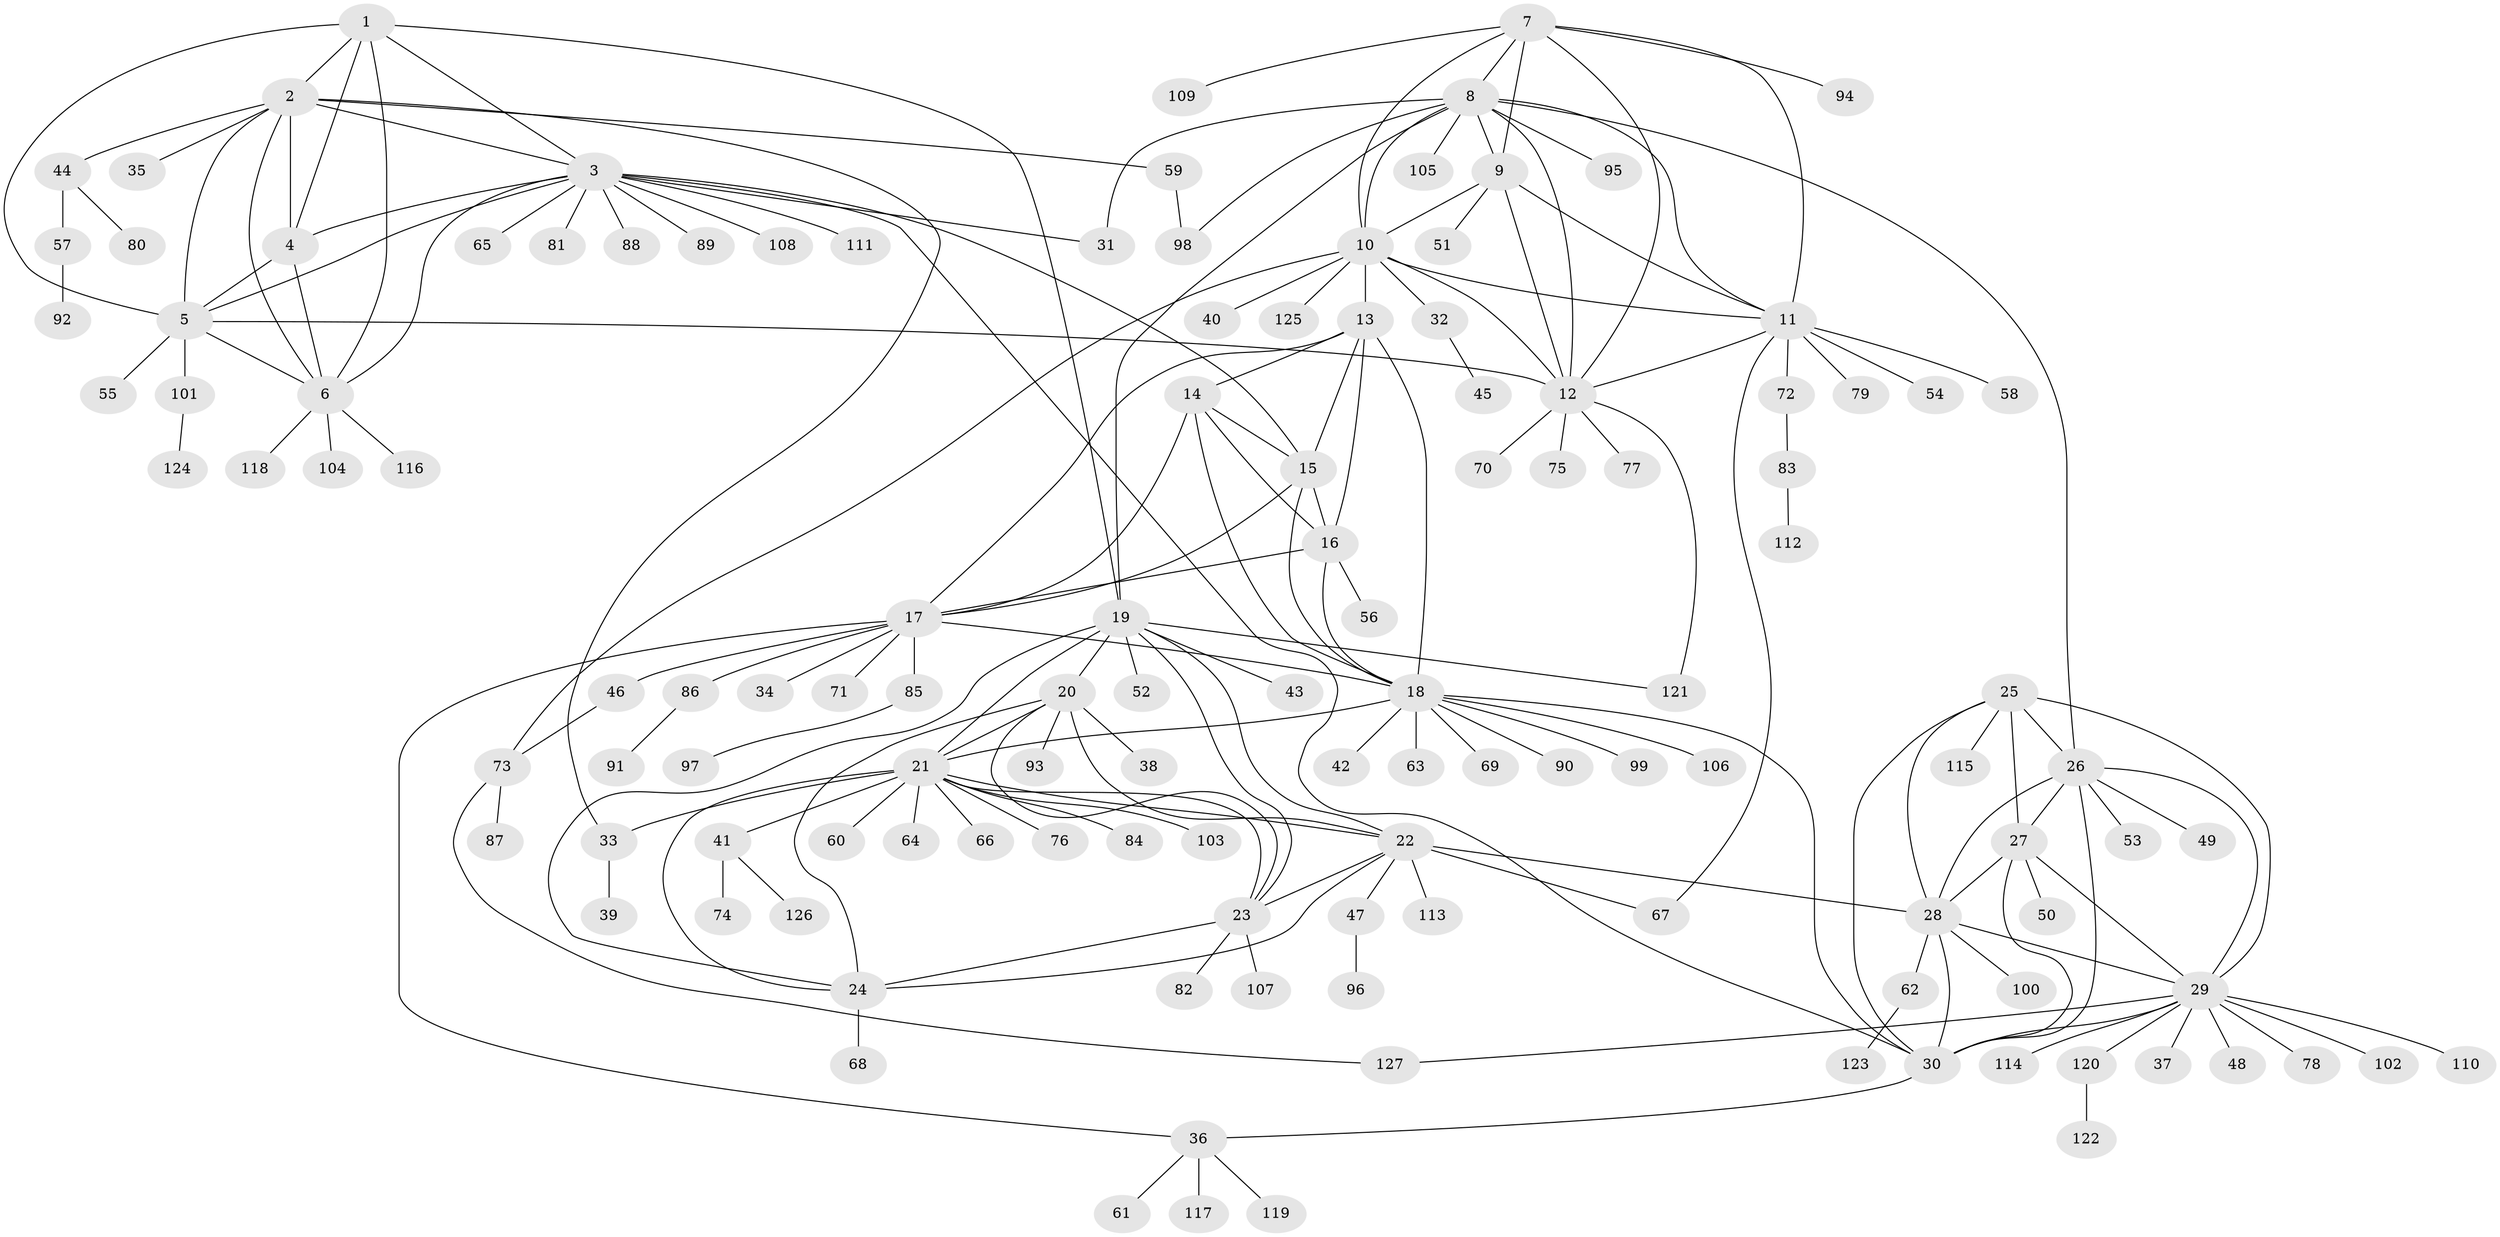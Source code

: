 // coarse degree distribution, {2: 0.013157894736842105, 5: 0.02631578947368421, 10: 0.013157894736842105, 3: 0.013157894736842105, 4: 0.02631578947368421, 8: 0.02631578947368421, 11: 0.02631578947368421, 1: 0.8157894736842105, 16: 0.013157894736842105, 13: 0.013157894736842105, 14: 0.013157894736842105}
// Generated by graph-tools (version 1.1) at 2025/58/03/04/25 21:58:30]
// undirected, 127 vertices, 190 edges
graph export_dot {
graph [start="1"]
  node [color=gray90,style=filled];
  1;
  2;
  3;
  4;
  5;
  6;
  7;
  8;
  9;
  10;
  11;
  12;
  13;
  14;
  15;
  16;
  17;
  18;
  19;
  20;
  21;
  22;
  23;
  24;
  25;
  26;
  27;
  28;
  29;
  30;
  31;
  32;
  33;
  34;
  35;
  36;
  37;
  38;
  39;
  40;
  41;
  42;
  43;
  44;
  45;
  46;
  47;
  48;
  49;
  50;
  51;
  52;
  53;
  54;
  55;
  56;
  57;
  58;
  59;
  60;
  61;
  62;
  63;
  64;
  65;
  66;
  67;
  68;
  69;
  70;
  71;
  72;
  73;
  74;
  75;
  76;
  77;
  78;
  79;
  80;
  81;
  82;
  83;
  84;
  85;
  86;
  87;
  88;
  89;
  90;
  91;
  92;
  93;
  94;
  95;
  96;
  97;
  98;
  99;
  100;
  101;
  102;
  103;
  104;
  105;
  106;
  107;
  108;
  109;
  110;
  111;
  112;
  113;
  114;
  115;
  116;
  117;
  118;
  119;
  120;
  121;
  122;
  123;
  124;
  125;
  126;
  127;
  1 -- 2;
  1 -- 3;
  1 -- 4;
  1 -- 5;
  1 -- 6;
  1 -- 19;
  2 -- 3;
  2 -- 4;
  2 -- 5;
  2 -- 6;
  2 -- 33;
  2 -- 35;
  2 -- 44;
  2 -- 59;
  3 -- 4;
  3 -- 5;
  3 -- 6;
  3 -- 15;
  3 -- 30;
  3 -- 31;
  3 -- 65;
  3 -- 81;
  3 -- 88;
  3 -- 89;
  3 -- 108;
  3 -- 111;
  4 -- 5;
  4 -- 6;
  5 -- 6;
  5 -- 12;
  5 -- 55;
  5 -- 101;
  6 -- 104;
  6 -- 116;
  6 -- 118;
  7 -- 8;
  7 -- 9;
  7 -- 10;
  7 -- 11;
  7 -- 12;
  7 -- 94;
  7 -- 109;
  8 -- 9;
  8 -- 10;
  8 -- 11;
  8 -- 12;
  8 -- 19;
  8 -- 26;
  8 -- 31;
  8 -- 95;
  8 -- 98;
  8 -- 105;
  9 -- 10;
  9 -- 11;
  9 -- 12;
  9 -- 51;
  10 -- 11;
  10 -- 12;
  10 -- 13;
  10 -- 32;
  10 -- 40;
  10 -- 73;
  10 -- 125;
  11 -- 12;
  11 -- 54;
  11 -- 58;
  11 -- 67;
  11 -- 72;
  11 -- 79;
  12 -- 70;
  12 -- 75;
  12 -- 77;
  12 -- 121;
  13 -- 14;
  13 -- 15;
  13 -- 16;
  13 -- 17;
  13 -- 18;
  14 -- 15;
  14 -- 16;
  14 -- 17;
  14 -- 18;
  15 -- 16;
  15 -- 17;
  15 -- 18;
  16 -- 17;
  16 -- 18;
  16 -- 56;
  17 -- 18;
  17 -- 34;
  17 -- 36;
  17 -- 46;
  17 -- 71;
  17 -- 85;
  17 -- 86;
  18 -- 21;
  18 -- 30;
  18 -- 42;
  18 -- 63;
  18 -- 69;
  18 -- 90;
  18 -- 99;
  18 -- 106;
  19 -- 20;
  19 -- 21;
  19 -- 22;
  19 -- 23;
  19 -- 24;
  19 -- 43;
  19 -- 52;
  19 -- 121;
  20 -- 21;
  20 -- 22;
  20 -- 23;
  20 -- 24;
  20 -- 38;
  20 -- 93;
  21 -- 22;
  21 -- 23;
  21 -- 24;
  21 -- 33;
  21 -- 41;
  21 -- 60;
  21 -- 64;
  21 -- 66;
  21 -- 76;
  21 -- 84;
  21 -- 103;
  22 -- 23;
  22 -- 24;
  22 -- 28;
  22 -- 47;
  22 -- 67;
  22 -- 113;
  23 -- 24;
  23 -- 82;
  23 -- 107;
  24 -- 68;
  25 -- 26;
  25 -- 27;
  25 -- 28;
  25 -- 29;
  25 -- 30;
  25 -- 115;
  26 -- 27;
  26 -- 28;
  26 -- 29;
  26 -- 30;
  26 -- 49;
  26 -- 53;
  27 -- 28;
  27 -- 29;
  27 -- 30;
  27 -- 50;
  28 -- 29;
  28 -- 30;
  28 -- 62;
  28 -- 100;
  29 -- 30;
  29 -- 37;
  29 -- 48;
  29 -- 78;
  29 -- 102;
  29 -- 110;
  29 -- 114;
  29 -- 120;
  29 -- 127;
  30 -- 36;
  32 -- 45;
  33 -- 39;
  36 -- 61;
  36 -- 117;
  36 -- 119;
  41 -- 74;
  41 -- 126;
  44 -- 57;
  44 -- 80;
  46 -- 73;
  47 -- 96;
  57 -- 92;
  59 -- 98;
  62 -- 123;
  72 -- 83;
  73 -- 87;
  73 -- 127;
  83 -- 112;
  85 -- 97;
  86 -- 91;
  101 -- 124;
  120 -- 122;
}
